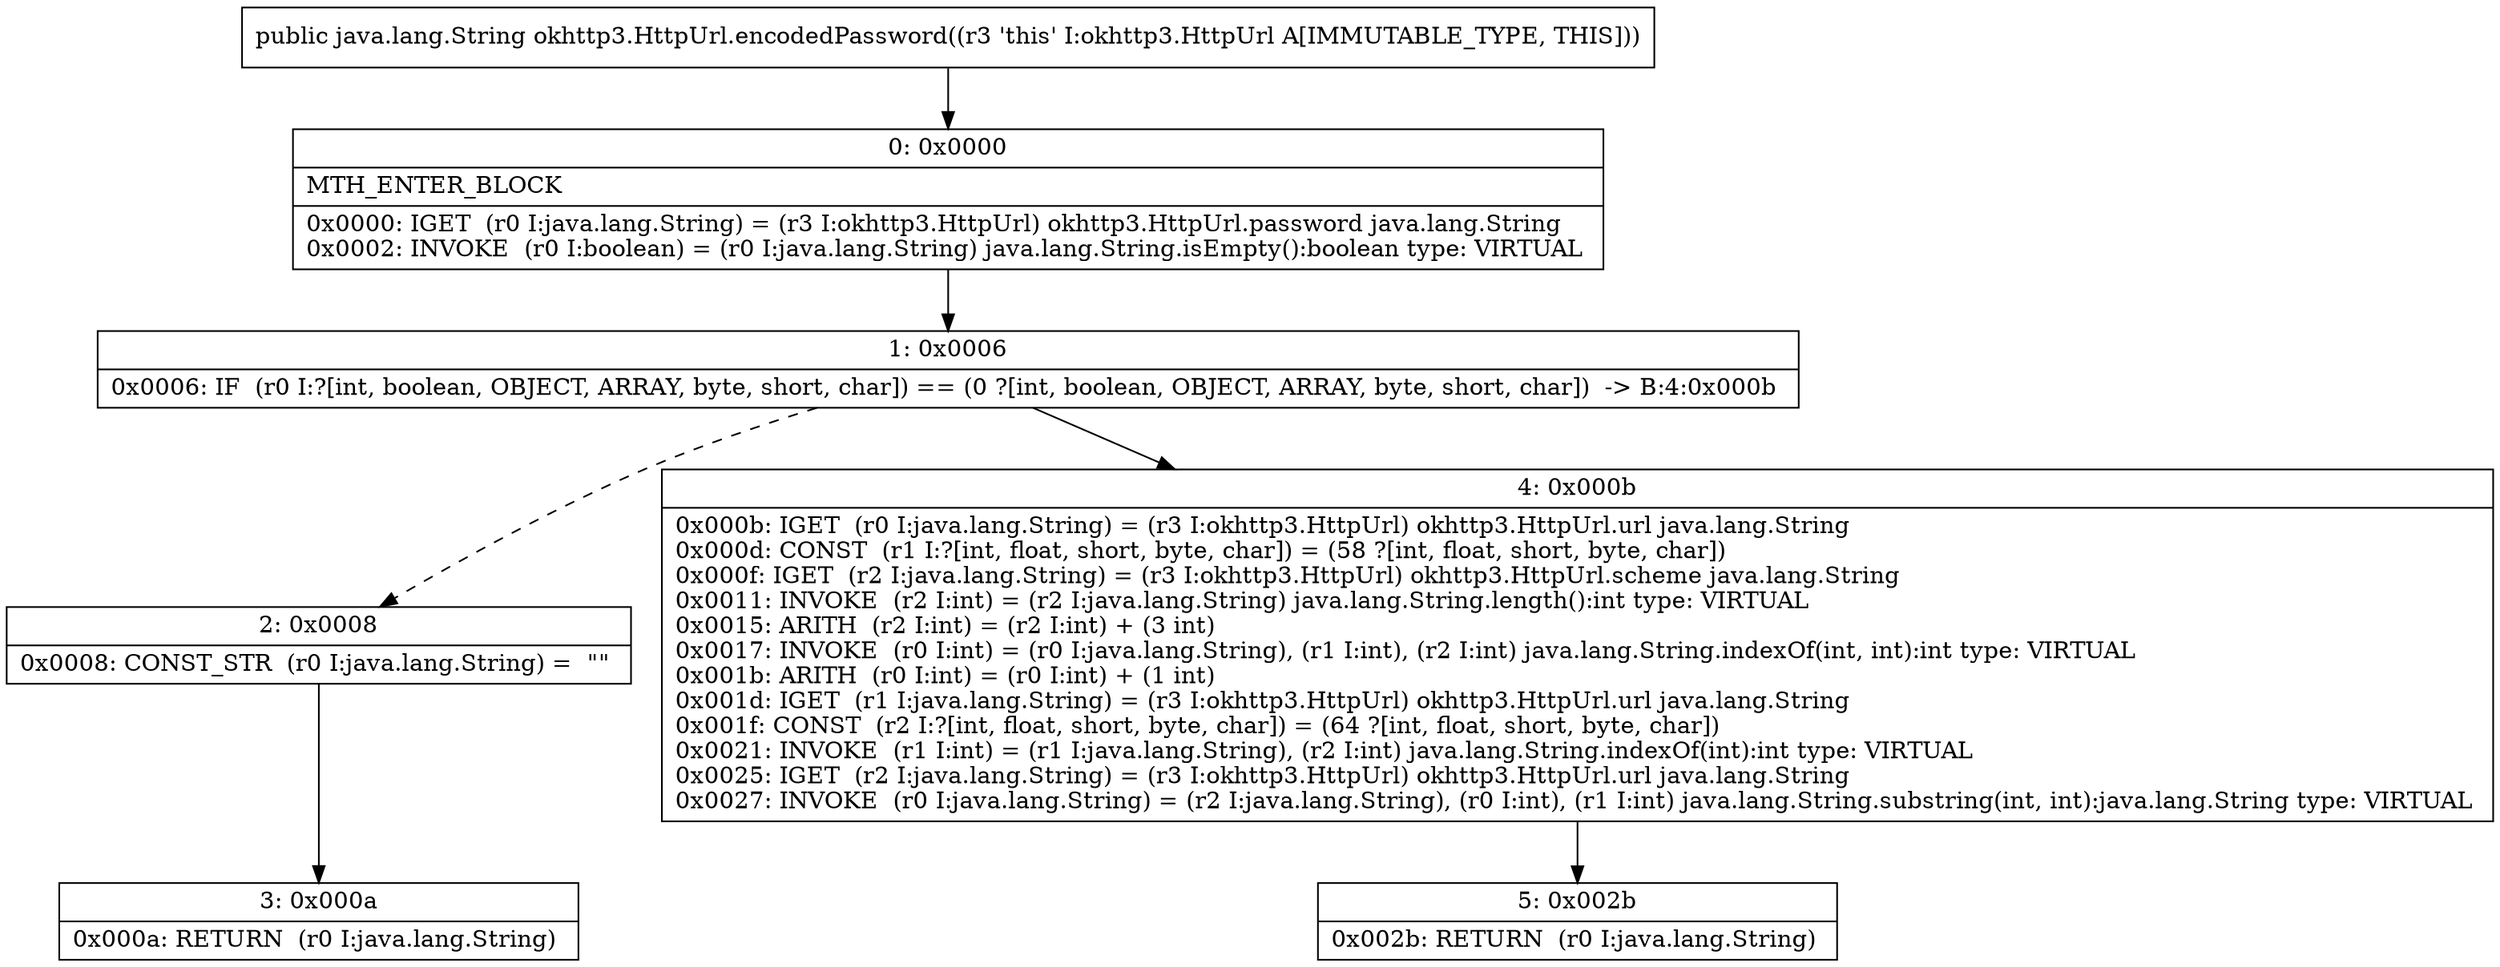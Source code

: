digraph "CFG forokhttp3.HttpUrl.encodedPassword()Ljava\/lang\/String;" {
Node_0 [shape=record,label="{0\:\ 0x0000|MTH_ENTER_BLOCK\l|0x0000: IGET  (r0 I:java.lang.String) = (r3 I:okhttp3.HttpUrl) okhttp3.HttpUrl.password java.lang.String \l0x0002: INVOKE  (r0 I:boolean) = (r0 I:java.lang.String) java.lang.String.isEmpty():boolean type: VIRTUAL \l}"];
Node_1 [shape=record,label="{1\:\ 0x0006|0x0006: IF  (r0 I:?[int, boolean, OBJECT, ARRAY, byte, short, char]) == (0 ?[int, boolean, OBJECT, ARRAY, byte, short, char])  \-\> B:4:0x000b \l}"];
Node_2 [shape=record,label="{2\:\ 0x0008|0x0008: CONST_STR  (r0 I:java.lang.String) =  \"\" \l}"];
Node_3 [shape=record,label="{3\:\ 0x000a|0x000a: RETURN  (r0 I:java.lang.String) \l}"];
Node_4 [shape=record,label="{4\:\ 0x000b|0x000b: IGET  (r0 I:java.lang.String) = (r3 I:okhttp3.HttpUrl) okhttp3.HttpUrl.url java.lang.String \l0x000d: CONST  (r1 I:?[int, float, short, byte, char]) = (58 ?[int, float, short, byte, char]) \l0x000f: IGET  (r2 I:java.lang.String) = (r3 I:okhttp3.HttpUrl) okhttp3.HttpUrl.scheme java.lang.String \l0x0011: INVOKE  (r2 I:int) = (r2 I:java.lang.String) java.lang.String.length():int type: VIRTUAL \l0x0015: ARITH  (r2 I:int) = (r2 I:int) + (3 int) \l0x0017: INVOKE  (r0 I:int) = (r0 I:java.lang.String), (r1 I:int), (r2 I:int) java.lang.String.indexOf(int, int):int type: VIRTUAL \l0x001b: ARITH  (r0 I:int) = (r0 I:int) + (1 int) \l0x001d: IGET  (r1 I:java.lang.String) = (r3 I:okhttp3.HttpUrl) okhttp3.HttpUrl.url java.lang.String \l0x001f: CONST  (r2 I:?[int, float, short, byte, char]) = (64 ?[int, float, short, byte, char]) \l0x0021: INVOKE  (r1 I:int) = (r1 I:java.lang.String), (r2 I:int) java.lang.String.indexOf(int):int type: VIRTUAL \l0x0025: IGET  (r2 I:java.lang.String) = (r3 I:okhttp3.HttpUrl) okhttp3.HttpUrl.url java.lang.String \l0x0027: INVOKE  (r0 I:java.lang.String) = (r2 I:java.lang.String), (r0 I:int), (r1 I:int) java.lang.String.substring(int, int):java.lang.String type: VIRTUAL \l}"];
Node_5 [shape=record,label="{5\:\ 0x002b|0x002b: RETURN  (r0 I:java.lang.String) \l}"];
MethodNode[shape=record,label="{public java.lang.String okhttp3.HttpUrl.encodedPassword((r3 'this' I:okhttp3.HttpUrl A[IMMUTABLE_TYPE, THIS])) }"];
MethodNode -> Node_0;
Node_0 -> Node_1;
Node_1 -> Node_2[style=dashed];
Node_1 -> Node_4;
Node_2 -> Node_3;
Node_4 -> Node_5;
}


